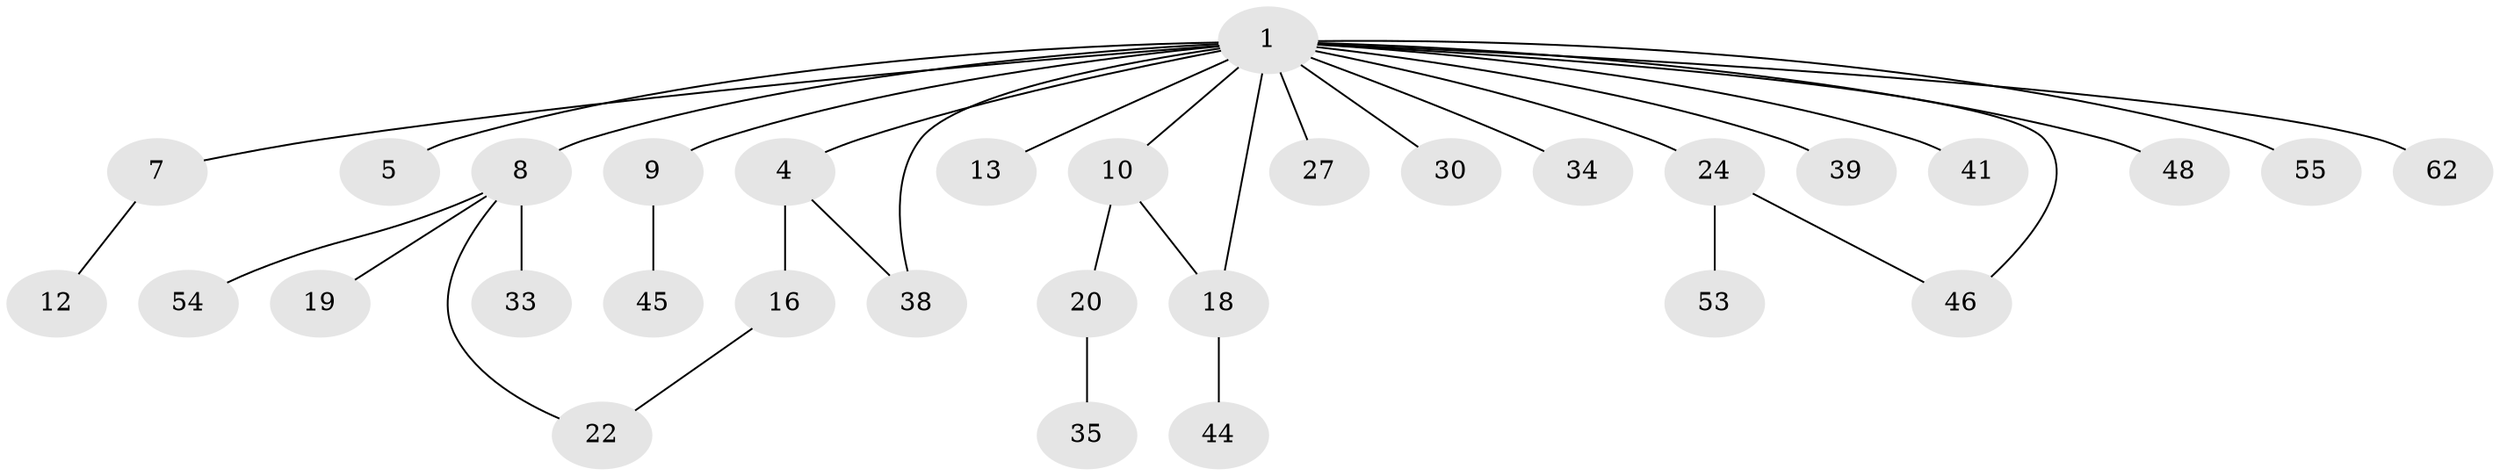 // original degree distribution, {5: 0.03225806451612903, 7: 0.016129032258064516, 6: 0.016129032258064516, 3: 0.16129032258064516, 2: 0.24193548387096775, 4: 0.0967741935483871, 1: 0.43548387096774194}
// Generated by graph-tools (version 1.1) at 2025/13/03/09/25 04:13:37]
// undirected, 31 vertices, 34 edges
graph export_dot {
graph [start="1"]
  node [color=gray90,style=filled];
  1 [super="+6+2+3"];
  4 [super="+11"];
  5;
  7;
  8 [super="+17+25+14"];
  9 [super="+15+28"];
  10 [super="+47+40"];
  12;
  13 [super="+58+42"];
  16 [super="+23+50"];
  18 [super="+31+29"];
  19 [super="+61"];
  20;
  22 [super="+57"];
  24 [super="+51+32"];
  27;
  30;
  33;
  34;
  35;
  38;
  39;
  41;
  44;
  45;
  46 [super="+49"];
  48;
  53;
  54;
  55;
  62;
  1 -- 4;
  1 -- 13;
  1 -- 8;
  1 -- 10;
  1 -- 18;
  1 -- 30;
  1 -- 55;
  1 -- 7;
  1 -- 27;
  1 -- 62;
  1 -- 34;
  1 -- 5 [weight=2];
  1 -- 38;
  1 -- 39;
  1 -- 9;
  1 -- 41;
  1 -- 46;
  1 -- 48;
  1 -- 24;
  4 -- 38;
  4 -- 16;
  7 -- 12;
  8 -- 19;
  8 -- 33;
  8 -- 54;
  8 -- 22;
  9 -- 45;
  10 -- 20;
  10 -- 18;
  16 -- 22;
  18 -- 44;
  20 -- 35;
  24 -- 53;
  24 -- 46;
}
